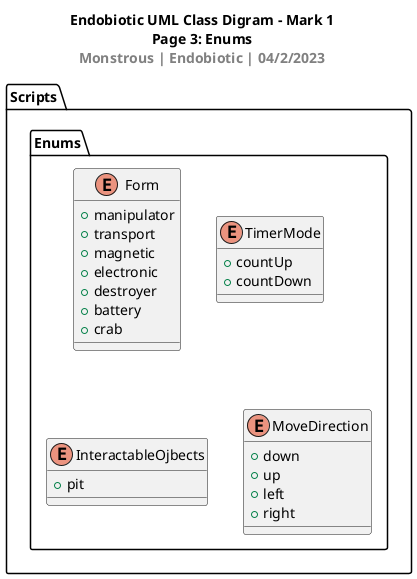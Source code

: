 @startuml Class Diagram Mark 1 - Page 3: Enums
title Endobiotic UML Class Digram - Mark 1\nPage 3: Enums\n<color:Gray>Monstrous | Endobiotic | 04/2/2023</color>

package Scripts <<Folder>>
{
    package Enums <<Folder>>
    {
        enum Form 
        {
            +manipulator
            +transport
            +magnetic
            +electronic
            +destroyer
            +battery
            +crab
        }

        enum TimerMode
        {
            +countUp
            +countDown
        }

        enum InteractableOjbects 
        {
            +pit
        }

        enum MoveDirection 
        {
            +down
            +up
            +left
            +right
        }
    }
}

@enduml
